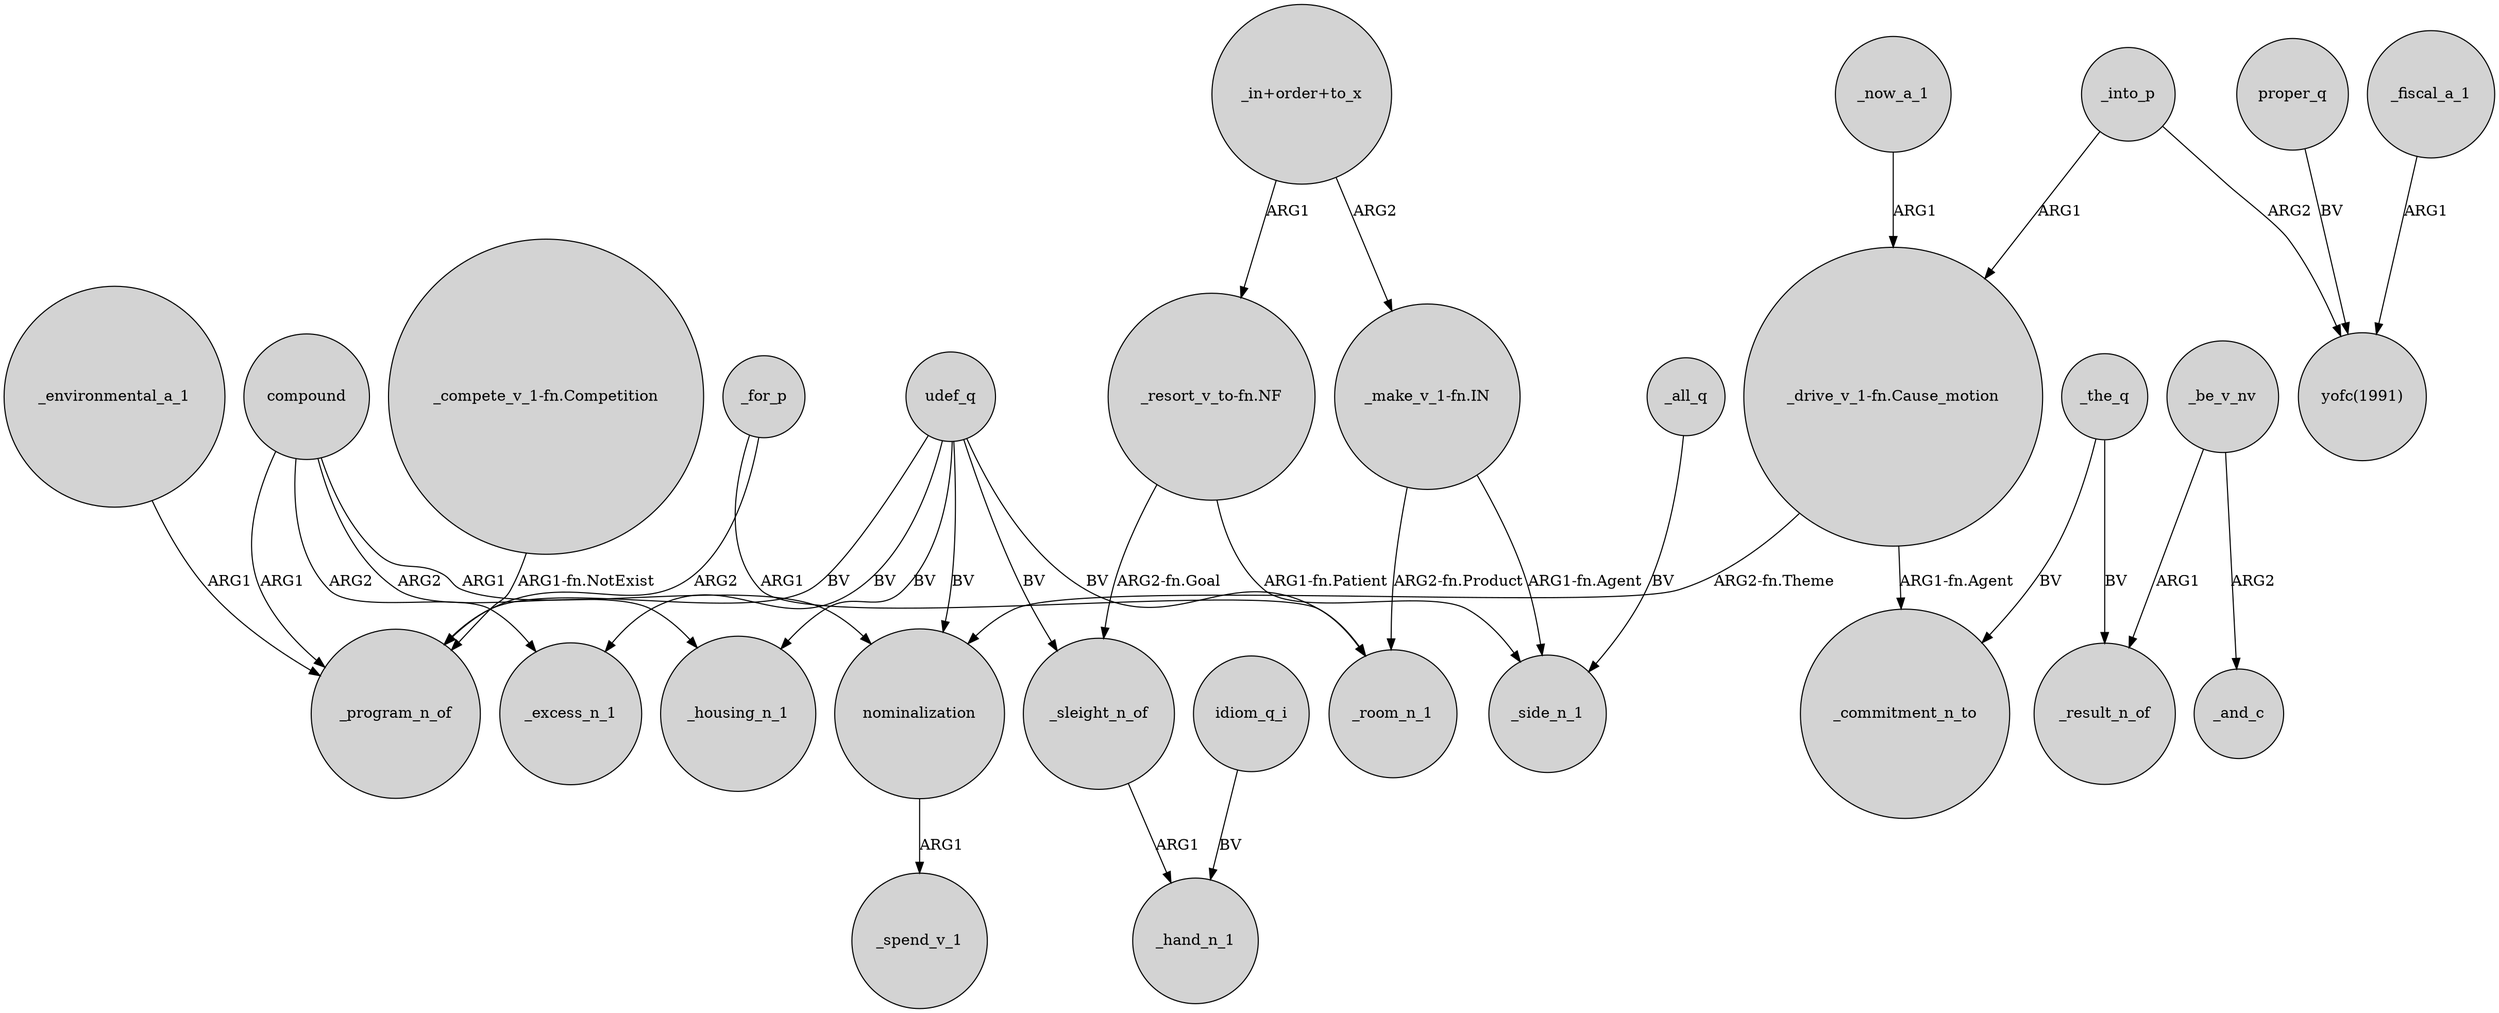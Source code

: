 digraph {
	node [shape=circle style=filled]
	udef_q -> _excess_n_1 [label=BV]
	"_resort_v_to-fn.NF" -> _side_n_1 [label="ARG1-fn.Patient"]
	_be_v_nv -> _result_n_of [label=ARG1]
	"_compete_v_1-fn.Competition" -> _program_n_of [label="ARG1-fn.NotExist"]
	idiom_q_i -> _hand_n_1 [label=BV]
	nominalization -> _spend_v_1 [label=ARG1]
	"_drive_v_1-fn.Cause_motion" -> _commitment_n_to [label="ARG1-fn.Agent"]
	proper_q -> "yofc(1991)" [label=BV]
	_the_q -> _commitment_n_to [label=BV]
	_the_q -> _result_n_of [label=BV]
	udef_q -> _housing_n_1 [label=BV]
	_sleight_n_of -> _hand_n_1 [label=ARG1]
	udef_q -> _program_n_of [label=BV]
	"_make_v_1-fn.IN" -> _side_n_1 [label="ARG1-fn.Agent"]
	compound -> _excess_n_1 [label=ARG2]
	_environmental_a_1 -> _program_n_of [label=ARG1]
	_into_p -> "yofc(1991)" [label=ARG2]
	_now_a_1 -> "_drive_v_1-fn.Cause_motion" [label=ARG1]
	_for_p -> _room_n_1 [label=ARG1]
	udef_q -> _sleight_n_of [label=BV]
	"_resort_v_to-fn.NF" -> _sleight_n_of [label="ARG2-fn.Goal"]
	udef_q -> _room_n_1 [label=BV]
	"_make_v_1-fn.IN" -> _room_n_1 [label="ARG2-fn.Product"]
	udef_q -> nominalization [label=BV]
	_fiscal_a_1 -> "yofc(1991)" [label=ARG1]
	_all_q -> _side_n_1 [label=BV]
	_be_v_nv -> _and_c [label=ARG2]
	compound -> _housing_n_1 [label=ARG2]
	compound -> _program_n_of [label=ARG1]
	_for_p -> _program_n_of [label=ARG2]
	_into_p -> "_drive_v_1-fn.Cause_motion" [label=ARG1]
	"_in+order+to_x" -> "_make_v_1-fn.IN" [label=ARG2]
	compound -> nominalization [label=ARG1]
	"_drive_v_1-fn.Cause_motion" -> nominalization [label="ARG2-fn.Theme"]
	"_in+order+to_x" -> "_resort_v_to-fn.NF" [label=ARG1]
}
